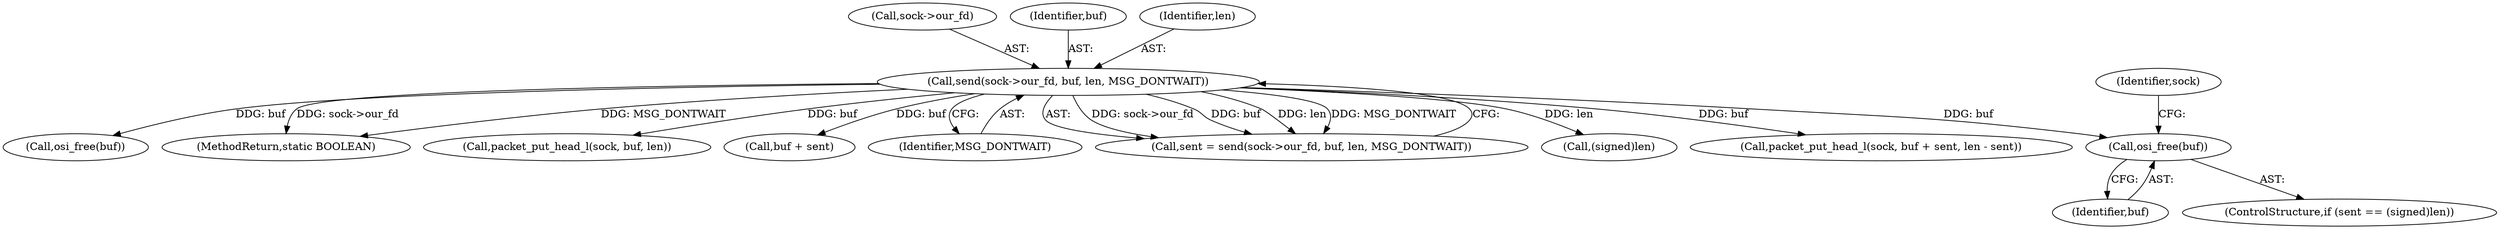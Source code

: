 digraph "1_Android_472271b153c5dc53c28beac55480a8d8434b2d5c_31@API" {
"1000130" [label="(Call,osi_free(buf))"];
"1000117" [label="(Call,send(sock->our_fd, buf, len, MSG_DONTWAIT))"];
"1000131" [label="(Identifier,buf)"];
"1000146" [label="(Call,osi_free(buf))"];
"1000118" [label="(Call,sock->our_fd)"];
"1000175" [label="(MethodReturn,static BOOLEAN)"];
"1000155" [label="(Call,packet_put_head_l(sock, buf, len))"];
"1000117" [label="(Call,send(sock->our_fd, buf, len, MSG_DONTWAIT))"];
"1000140" [label="(Call,buf + sent)"];
"1000121" [label="(Identifier,buf)"];
"1000124" [label="(ControlStructure,if (sent == (signed)len))"];
"1000108" [label="(Identifier,sock)"];
"1000123" [label="(Identifier,MSG_DONTWAIT)"];
"1000130" [label="(Call,osi_free(buf))"];
"1000122" [label="(Identifier,len)"];
"1000115" [label="(Call,sent = send(sock->our_fd, buf, len, MSG_DONTWAIT))"];
"1000127" [label="(Call,(signed)len)"];
"1000138" [label="(Call,packet_put_head_l(sock, buf + sent, len - sent))"];
"1000130" -> "1000124"  [label="AST: "];
"1000130" -> "1000131"  [label="CFG: "];
"1000131" -> "1000130"  [label="AST: "];
"1000108" -> "1000130"  [label="CFG: "];
"1000117" -> "1000130"  [label="DDG: buf"];
"1000117" -> "1000115"  [label="AST: "];
"1000117" -> "1000123"  [label="CFG: "];
"1000118" -> "1000117"  [label="AST: "];
"1000121" -> "1000117"  [label="AST: "];
"1000122" -> "1000117"  [label="AST: "];
"1000123" -> "1000117"  [label="AST: "];
"1000115" -> "1000117"  [label="CFG: "];
"1000117" -> "1000175"  [label="DDG: sock->our_fd"];
"1000117" -> "1000175"  [label="DDG: MSG_DONTWAIT"];
"1000117" -> "1000115"  [label="DDG: sock->our_fd"];
"1000117" -> "1000115"  [label="DDG: buf"];
"1000117" -> "1000115"  [label="DDG: len"];
"1000117" -> "1000115"  [label="DDG: MSG_DONTWAIT"];
"1000117" -> "1000127"  [label="DDG: len"];
"1000117" -> "1000138"  [label="DDG: buf"];
"1000117" -> "1000140"  [label="DDG: buf"];
"1000117" -> "1000146"  [label="DDG: buf"];
"1000117" -> "1000155"  [label="DDG: buf"];
}
